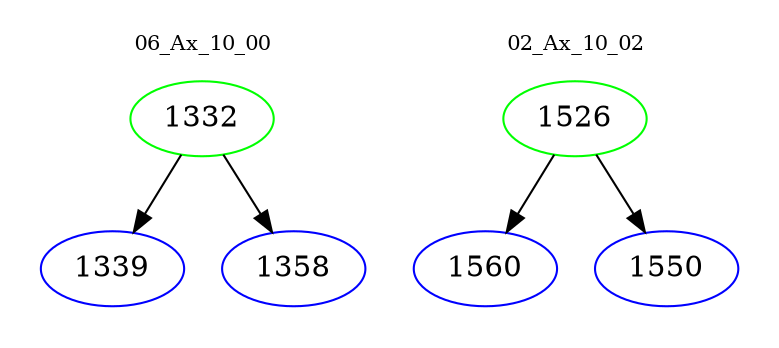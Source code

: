 digraph{
subgraph cluster_0 {
color = white
label = "06_Ax_10_00";
fontsize=10;
T0_1332 [label="1332", color="green"]
T0_1332 -> T0_1339 [color="black"]
T0_1339 [label="1339", color="blue"]
T0_1332 -> T0_1358 [color="black"]
T0_1358 [label="1358", color="blue"]
}
subgraph cluster_1 {
color = white
label = "02_Ax_10_02";
fontsize=10;
T1_1526 [label="1526", color="green"]
T1_1526 -> T1_1560 [color="black"]
T1_1560 [label="1560", color="blue"]
T1_1526 -> T1_1550 [color="black"]
T1_1550 [label="1550", color="blue"]
}
}
